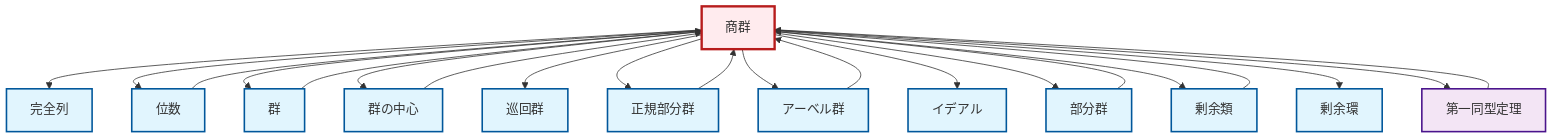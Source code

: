graph TD
    classDef definition fill:#e1f5fe,stroke:#01579b,stroke-width:2px
    classDef theorem fill:#f3e5f5,stroke:#4a148c,stroke-width:2px
    classDef axiom fill:#fff3e0,stroke:#e65100,stroke-width:2px
    classDef example fill:#e8f5e9,stroke:#1b5e20,stroke-width:2px
    classDef current fill:#ffebee,stroke:#b71c1c,stroke-width:3px
    def-quotient-group["商群"]:::definition
    def-order["位数"]:::definition
    def-center-of-group["群の中心"]:::definition
    def-quotient-ring["剰余環"]:::definition
    def-cyclic-group["巡回群"]:::definition
    def-normal-subgroup["正規部分群"]:::definition
    def-coset["剰余類"]:::definition
    def-abelian-group["アーベル群"]:::definition
    def-ideal["イデアル"]:::definition
    def-group["群"]:::definition
    def-subgroup["部分群"]:::definition
    def-exact-sequence["完全列"]:::definition
    thm-first-isomorphism["第一同型定理"]:::theorem
    def-order --> def-quotient-group
    def-quotient-group --> def-exact-sequence
    def-quotient-group --> def-order
    def-quotient-group --> def-group
    def-quotient-group --> def-center-of-group
    def-normal-subgroup --> def-quotient-group
    def-quotient-group --> def-cyclic-group
    def-quotient-group --> def-normal-subgroup
    def-quotient-group --> def-abelian-group
    def-quotient-group --> def-ideal
    def-quotient-group --> def-subgroup
    thm-first-isomorphism --> def-quotient-group
    def-quotient-group --> def-coset
    def-subgroup --> def-quotient-group
    def-quotient-group --> def-quotient-ring
    def-coset --> def-quotient-group
    def-quotient-group --> thm-first-isomorphism
    def-center-of-group --> def-quotient-group
    def-abelian-group --> def-quotient-group
    def-group --> def-quotient-group
    class def-quotient-group current